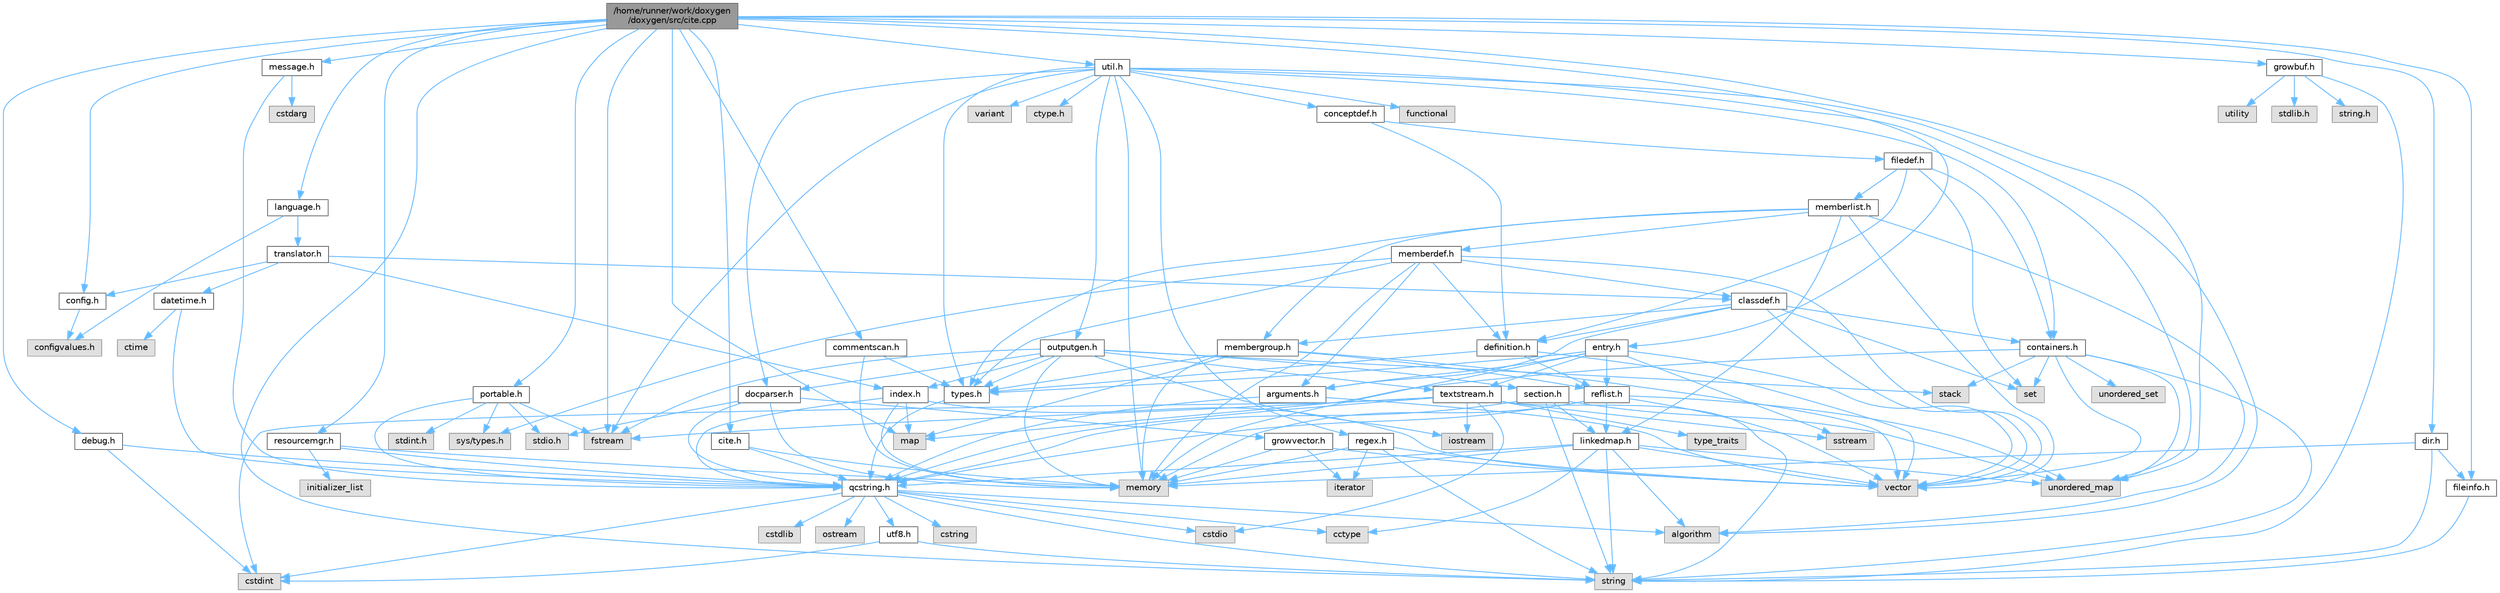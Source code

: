 digraph "/home/runner/work/doxygen/doxygen/src/cite.cpp"
{
 // INTERACTIVE_SVG=YES
 // LATEX_PDF_SIZE
  bgcolor="transparent";
  edge [fontname=Helvetica,fontsize=10,labelfontname=Helvetica,labelfontsize=10];
  node [fontname=Helvetica,fontsize=10,shape=box,height=0.2,width=0.4];
  Node1 [id="Node000001",label="/home/runner/work/doxygen\l/doxygen/src/cite.cpp",height=0.2,width=0.4,color="gray40", fillcolor="grey60", style="filled", fontcolor="black",tooltip=" "];
  Node1 -> Node2 [id="edge1_Node000001_Node000002",color="steelblue1",style="solid",tooltip=" "];
  Node2 [id="Node000002",label="cite.h",height=0.2,width=0.4,color="grey40", fillcolor="white", style="filled",URL="$d7/d69/cite_8h.html",tooltip=" "];
  Node2 -> Node3 [id="edge2_Node000002_Node000003",color="steelblue1",style="solid",tooltip=" "];
  Node3 [id="Node000003",label="memory",height=0.2,width=0.4,color="grey60", fillcolor="#E0E0E0", style="filled",tooltip=" "];
  Node2 -> Node4 [id="edge3_Node000002_Node000004",color="steelblue1",style="solid",tooltip=" "];
  Node4 [id="Node000004",label="qcstring.h",height=0.2,width=0.4,color="grey40", fillcolor="white", style="filled",URL="$d7/d5c/qcstring_8h.html",tooltip=" "];
  Node4 -> Node5 [id="edge4_Node000004_Node000005",color="steelblue1",style="solid",tooltip=" "];
  Node5 [id="Node000005",label="string",height=0.2,width=0.4,color="grey60", fillcolor="#E0E0E0", style="filled",tooltip=" "];
  Node4 -> Node6 [id="edge5_Node000004_Node000006",color="steelblue1",style="solid",tooltip=" "];
  Node6 [id="Node000006",label="algorithm",height=0.2,width=0.4,color="grey60", fillcolor="#E0E0E0", style="filled",tooltip=" "];
  Node4 -> Node7 [id="edge6_Node000004_Node000007",color="steelblue1",style="solid",tooltip=" "];
  Node7 [id="Node000007",label="cctype",height=0.2,width=0.4,color="grey60", fillcolor="#E0E0E0", style="filled",tooltip=" "];
  Node4 -> Node8 [id="edge7_Node000004_Node000008",color="steelblue1",style="solid",tooltip=" "];
  Node8 [id="Node000008",label="cstring",height=0.2,width=0.4,color="grey60", fillcolor="#E0E0E0", style="filled",tooltip=" "];
  Node4 -> Node9 [id="edge8_Node000004_Node000009",color="steelblue1",style="solid",tooltip=" "];
  Node9 [id="Node000009",label="cstdio",height=0.2,width=0.4,color="grey60", fillcolor="#E0E0E0", style="filled",tooltip=" "];
  Node4 -> Node10 [id="edge9_Node000004_Node000010",color="steelblue1",style="solid",tooltip=" "];
  Node10 [id="Node000010",label="cstdlib",height=0.2,width=0.4,color="grey60", fillcolor="#E0E0E0", style="filled",tooltip=" "];
  Node4 -> Node11 [id="edge10_Node000004_Node000011",color="steelblue1",style="solid",tooltip=" "];
  Node11 [id="Node000011",label="cstdint",height=0.2,width=0.4,color="grey60", fillcolor="#E0E0E0", style="filled",tooltip=" "];
  Node4 -> Node12 [id="edge11_Node000004_Node000012",color="steelblue1",style="solid",tooltip=" "];
  Node12 [id="Node000012",label="ostream",height=0.2,width=0.4,color="grey60", fillcolor="#E0E0E0", style="filled",tooltip=" "];
  Node4 -> Node13 [id="edge12_Node000004_Node000013",color="steelblue1",style="solid",tooltip=" "];
  Node13 [id="Node000013",label="utf8.h",height=0.2,width=0.4,color="grey40", fillcolor="white", style="filled",URL="$db/d7c/utf8_8h.html",tooltip="Various UTF8 related helper functions."];
  Node13 -> Node11 [id="edge13_Node000013_Node000011",color="steelblue1",style="solid",tooltip=" "];
  Node13 -> Node5 [id="edge14_Node000013_Node000005",color="steelblue1",style="solid",tooltip=" "];
  Node1 -> Node14 [id="edge15_Node000001_Node000014",color="steelblue1",style="solid",tooltip=" "];
  Node14 [id="Node000014",label="config.h",height=0.2,width=0.4,color="grey40", fillcolor="white", style="filled",URL="$db/d16/config_8h.html",tooltip=" "];
  Node14 -> Node15 [id="edge16_Node000014_Node000015",color="steelblue1",style="solid",tooltip=" "];
  Node15 [id="Node000015",label="configvalues.h",height=0.2,width=0.4,color="grey60", fillcolor="#E0E0E0", style="filled",tooltip=" "];
  Node1 -> Node16 [id="edge17_Node000001_Node000016",color="steelblue1",style="solid",tooltip=" "];
  Node16 [id="Node000016",label="language.h",height=0.2,width=0.4,color="grey40", fillcolor="white", style="filled",URL="$d8/dce/language_8h.html",tooltip=" "];
  Node16 -> Node17 [id="edge18_Node000016_Node000017",color="steelblue1",style="solid",tooltip=" "];
  Node17 [id="Node000017",label="translator.h",height=0.2,width=0.4,color="grey40", fillcolor="white", style="filled",URL="$d9/df1/translator_8h.html",tooltip=" "];
  Node17 -> Node18 [id="edge19_Node000017_Node000018",color="steelblue1",style="solid",tooltip=" "];
  Node18 [id="Node000018",label="classdef.h",height=0.2,width=0.4,color="grey40", fillcolor="white", style="filled",URL="$d1/da6/classdef_8h.html",tooltip=" "];
  Node18 -> Node19 [id="edge20_Node000018_Node000019",color="steelblue1",style="solid",tooltip=" "];
  Node19 [id="Node000019",label="vector",height=0.2,width=0.4,color="grey60", fillcolor="#E0E0E0", style="filled",tooltip=" "];
  Node18 -> Node20 [id="edge21_Node000018_Node000020",color="steelblue1",style="solid",tooltip=" "];
  Node20 [id="Node000020",label="set",height=0.2,width=0.4,color="grey60", fillcolor="#E0E0E0", style="filled",tooltip=" "];
  Node18 -> Node21 [id="edge22_Node000018_Node000021",color="steelblue1",style="solid",tooltip=" "];
  Node21 [id="Node000021",label="containers.h",height=0.2,width=0.4,color="grey40", fillcolor="white", style="filled",URL="$d5/d75/containers_8h.html",tooltip=" "];
  Node21 -> Node19 [id="edge23_Node000021_Node000019",color="steelblue1",style="solid",tooltip=" "];
  Node21 -> Node5 [id="edge24_Node000021_Node000005",color="steelblue1",style="solid",tooltip=" "];
  Node21 -> Node20 [id="edge25_Node000021_Node000020",color="steelblue1",style="solid",tooltip=" "];
  Node21 -> Node22 [id="edge26_Node000021_Node000022",color="steelblue1",style="solid",tooltip=" "];
  Node22 [id="Node000022",label="map",height=0.2,width=0.4,color="grey60", fillcolor="#E0E0E0", style="filled",tooltip=" "];
  Node21 -> Node23 [id="edge27_Node000021_Node000023",color="steelblue1",style="solid",tooltip=" "];
  Node23 [id="Node000023",label="unordered_set",height=0.2,width=0.4,color="grey60", fillcolor="#E0E0E0", style="filled",tooltip=" "];
  Node21 -> Node24 [id="edge28_Node000021_Node000024",color="steelblue1",style="solid",tooltip=" "];
  Node24 [id="Node000024",label="unordered_map",height=0.2,width=0.4,color="grey60", fillcolor="#E0E0E0", style="filled",tooltip=" "];
  Node21 -> Node25 [id="edge29_Node000021_Node000025",color="steelblue1",style="solid",tooltip=" "];
  Node25 [id="Node000025",label="stack",height=0.2,width=0.4,color="grey60", fillcolor="#E0E0E0", style="filled",tooltip=" "];
  Node18 -> Node26 [id="edge30_Node000018_Node000026",color="steelblue1",style="solid",tooltip=" "];
  Node26 [id="Node000026",label="definition.h",height=0.2,width=0.4,color="grey40", fillcolor="white", style="filled",URL="$df/da1/definition_8h.html",tooltip=" "];
  Node26 -> Node19 [id="edge31_Node000026_Node000019",color="steelblue1",style="solid",tooltip=" "];
  Node26 -> Node27 [id="edge32_Node000026_Node000027",color="steelblue1",style="solid",tooltip=" "];
  Node27 [id="Node000027",label="types.h",height=0.2,width=0.4,color="grey40", fillcolor="white", style="filled",URL="$d9/d49/types_8h.html",tooltip="This file contains a number of basic enums and types."];
  Node27 -> Node4 [id="edge33_Node000027_Node000004",color="steelblue1",style="solid",tooltip=" "];
  Node26 -> Node28 [id="edge34_Node000026_Node000028",color="steelblue1",style="solid",tooltip=" "];
  Node28 [id="Node000028",label="reflist.h",height=0.2,width=0.4,color="grey40", fillcolor="white", style="filled",URL="$d1/d02/reflist_8h.html",tooltip=" "];
  Node28 -> Node19 [id="edge35_Node000028_Node000019",color="steelblue1",style="solid",tooltip=" "];
  Node28 -> Node24 [id="edge36_Node000028_Node000024",color="steelblue1",style="solid",tooltip=" "];
  Node28 -> Node3 [id="edge37_Node000028_Node000003",color="steelblue1",style="solid",tooltip=" "];
  Node28 -> Node4 [id="edge38_Node000028_Node000004",color="steelblue1",style="solid",tooltip=" "];
  Node28 -> Node29 [id="edge39_Node000028_Node000029",color="steelblue1",style="solid",tooltip=" "];
  Node29 [id="Node000029",label="linkedmap.h",height=0.2,width=0.4,color="grey40", fillcolor="white", style="filled",URL="$da/de1/linkedmap_8h.html",tooltip=" "];
  Node29 -> Node24 [id="edge40_Node000029_Node000024",color="steelblue1",style="solid",tooltip=" "];
  Node29 -> Node19 [id="edge41_Node000029_Node000019",color="steelblue1",style="solid",tooltip=" "];
  Node29 -> Node3 [id="edge42_Node000029_Node000003",color="steelblue1",style="solid",tooltip=" "];
  Node29 -> Node5 [id="edge43_Node000029_Node000005",color="steelblue1",style="solid",tooltip=" "];
  Node29 -> Node6 [id="edge44_Node000029_Node000006",color="steelblue1",style="solid",tooltip=" "];
  Node29 -> Node7 [id="edge45_Node000029_Node000007",color="steelblue1",style="solid",tooltip=" "];
  Node29 -> Node4 [id="edge46_Node000029_Node000004",color="steelblue1",style="solid",tooltip=" "];
  Node18 -> Node30 [id="edge47_Node000018_Node000030",color="steelblue1",style="solid",tooltip=" "];
  Node30 [id="Node000030",label="arguments.h",height=0.2,width=0.4,color="grey40", fillcolor="white", style="filled",URL="$df/d9b/arguments_8h.html",tooltip=" "];
  Node30 -> Node19 [id="edge48_Node000030_Node000019",color="steelblue1",style="solid",tooltip=" "];
  Node30 -> Node4 [id="edge49_Node000030_Node000004",color="steelblue1",style="solid",tooltip=" "];
  Node18 -> Node31 [id="edge50_Node000018_Node000031",color="steelblue1",style="solid",tooltip=" "];
  Node31 [id="Node000031",label="membergroup.h",height=0.2,width=0.4,color="grey40", fillcolor="white", style="filled",URL="$d9/d11/membergroup_8h.html",tooltip=" "];
  Node31 -> Node19 [id="edge51_Node000031_Node000019",color="steelblue1",style="solid",tooltip=" "];
  Node31 -> Node22 [id="edge52_Node000031_Node000022",color="steelblue1",style="solid",tooltip=" "];
  Node31 -> Node3 [id="edge53_Node000031_Node000003",color="steelblue1",style="solid",tooltip=" "];
  Node31 -> Node27 [id="edge54_Node000031_Node000027",color="steelblue1",style="solid",tooltip=" "];
  Node31 -> Node28 [id="edge55_Node000031_Node000028",color="steelblue1",style="solid",tooltip=" "];
  Node17 -> Node14 [id="edge56_Node000017_Node000014",color="steelblue1",style="solid",tooltip=" "];
  Node17 -> Node32 [id="edge57_Node000017_Node000032",color="steelblue1",style="solid",tooltip=" "];
  Node32 [id="Node000032",label="datetime.h",height=0.2,width=0.4,color="grey40", fillcolor="white", style="filled",URL="$de/d1b/datetime_8h.html",tooltip=" "];
  Node32 -> Node33 [id="edge58_Node000032_Node000033",color="steelblue1",style="solid",tooltip=" "];
  Node33 [id="Node000033",label="ctime",height=0.2,width=0.4,color="grey60", fillcolor="#E0E0E0", style="filled",tooltip=" "];
  Node32 -> Node4 [id="edge59_Node000032_Node000004",color="steelblue1",style="solid",tooltip=" "];
  Node17 -> Node34 [id="edge60_Node000017_Node000034",color="steelblue1",style="solid",tooltip=" "];
  Node34 [id="Node000034",label="index.h",height=0.2,width=0.4,color="grey40", fillcolor="white", style="filled",URL="$d1/db5/index_8h.html",tooltip=" "];
  Node34 -> Node3 [id="edge61_Node000034_Node000003",color="steelblue1",style="solid",tooltip=" "];
  Node34 -> Node19 [id="edge62_Node000034_Node000019",color="steelblue1",style="solid",tooltip=" "];
  Node34 -> Node22 [id="edge63_Node000034_Node000022",color="steelblue1",style="solid",tooltip=" "];
  Node34 -> Node4 [id="edge64_Node000034_Node000004",color="steelblue1",style="solid",tooltip=" "];
  Node16 -> Node15 [id="edge65_Node000016_Node000015",color="steelblue1",style="solid",tooltip=" "];
  Node1 -> Node35 [id="edge66_Node000001_Node000035",color="steelblue1",style="solid",tooltip=" "];
  Node35 [id="Node000035",label="message.h",height=0.2,width=0.4,color="grey40", fillcolor="white", style="filled",URL="$d2/d0d/message_8h.html",tooltip=" "];
  Node35 -> Node36 [id="edge67_Node000035_Node000036",color="steelblue1",style="solid",tooltip=" "];
  Node36 [id="Node000036",label="cstdarg",height=0.2,width=0.4,color="grey60", fillcolor="#E0E0E0", style="filled",tooltip=" "];
  Node35 -> Node4 [id="edge68_Node000035_Node000004",color="steelblue1",style="solid",tooltip=" "];
  Node1 -> Node37 [id="edge69_Node000001_Node000037",color="steelblue1",style="solid",tooltip=" "];
  Node37 [id="Node000037",label="portable.h",height=0.2,width=0.4,color="grey40", fillcolor="white", style="filled",URL="$d2/de2/portable_8h.html",tooltip="Portable versions of functions that are platform dependent."];
  Node37 -> Node38 [id="edge70_Node000037_Node000038",color="steelblue1",style="solid",tooltip=" "];
  Node38 [id="Node000038",label="stdio.h",height=0.2,width=0.4,color="grey60", fillcolor="#E0E0E0", style="filled",tooltip=" "];
  Node37 -> Node39 [id="edge71_Node000037_Node000039",color="steelblue1",style="solid",tooltip=" "];
  Node39 [id="Node000039",label="sys/types.h",height=0.2,width=0.4,color="grey60", fillcolor="#E0E0E0", style="filled",tooltip=" "];
  Node37 -> Node40 [id="edge72_Node000037_Node000040",color="steelblue1",style="solid",tooltip=" "];
  Node40 [id="Node000040",label="stdint.h",height=0.2,width=0.4,color="grey60", fillcolor="#E0E0E0", style="filled",tooltip=" "];
  Node37 -> Node41 [id="edge73_Node000037_Node000041",color="steelblue1",style="solid",tooltip=" "];
  Node41 [id="Node000041",label="fstream",height=0.2,width=0.4,color="grey60", fillcolor="#E0E0E0", style="filled",tooltip=" "];
  Node37 -> Node4 [id="edge74_Node000037_Node000004",color="steelblue1",style="solid",tooltip=" "];
  Node1 -> Node42 [id="edge75_Node000001_Node000042",color="steelblue1",style="solid",tooltip=" "];
  Node42 [id="Node000042",label="resourcemgr.h",height=0.2,width=0.4,color="grey40", fillcolor="white", style="filled",URL="$d6/d07/resourcemgr_8h.html",tooltip=" "];
  Node42 -> Node3 [id="edge76_Node000042_Node000003",color="steelblue1",style="solid",tooltip=" "];
  Node42 -> Node43 [id="edge77_Node000042_Node000043",color="steelblue1",style="solid",tooltip=" "];
  Node43 [id="Node000043",label="initializer_list",height=0.2,width=0.4,color="grey60", fillcolor="#E0E0E0", style="filled",tooltip=" "];
  Node42 -> Node4 [id="edge78_Node000042_Node000004",color="steelblue1",style="solid",tooltip=" "];
  Node1 -> Node44 [id="edge79_Node000001_Node000044",color="steelblue1",style="solid",tooltip=" "];
  Node44 [id="Node000044",label="util.h",height=0.2,width=0.4,color="grey40", fillcolor="white", style="filled",URL="$d8/d3c/util_8h.html",tooltip="A bunch of utility functions."];
  Node44 -> Node3 [id="edge80_Node000044_Node000003",color="steelblue1",style="solid",tooltip=" "];
  Node44 -> Node24 [id="edge81_Node000044_Node000024",color="steelblue1",style="solid",tooltip=" "];
  Node44 -> Node6 [id="edge82_Node000044_Node000006",color="steelblue1",style="solid",tooltip=" "];
  Node44 -> Node45 [id="edge83_Node000044_Node000045",color="steelblue1",style="solid",tooltip=" "];
  Node45 [id="Node000045",label="functional",height=0.2,width=0.4,color="grey60", fillcolor="#E0E0E0", style="filled",tooltip=" "];
  Node44 -> Node41 [id="edge84_Node000044_Node000041",color="steelblue1",style="solid",tooltip=" "];
  Node44 -> Node46 [id="edge85_Node000044_Node000046",color="steelblue1",style="solid",tooltip=" "];
  Node46 [id="Node000046",label="variant",height=0.2,width=0.4,color="grey60", fillcolor="#E0E0E0", style="filled",tooltip=" "];
  Node44 -> Node47 [id="edge86_Node000044_Node000047",color="steelblue1",style="solid",tooltip=" "];
  Node47 [id="Node000047",label="ctype.h",height=0.2,width=0.4,color="grey60", fillcolor="#E0E0E0", style="filled",tooltip=" "];
  Node44 -> Node27 [id="edge87_Node000044_Node000027",color="steelblue1",style="solid",tooltip=" "];
  Node44 -> Node48 [id="edge88_Node000044_Node000048",color="steelblue1",style="solid",tooltip=" "];
  Node48 [id="Node000048",label="docparser.h",height=0.2,width=0.4,color="grey40", fillcolor="white", style="filled",URL="$de/d9c/docparser_8h.html",tooltip=" "];
  Node48 -> Node38 [id="edge89_Node000048_Node000038",color="steelblue1",style="solid",tooltip=" "];
  Node48 -> Node3 [id="edge90_Node000048_Node000003",color="steelblue1",style="solid",tooltip=" "];
  Node48 -> Node4 [id="edge91_Node000048_Node000004",color="steelblue1",style="solid",tooltip=" "];
  Node48 -> Node49 [id="edge92_Node000048_Node000049",color="steelblue1",style="solid",tooltip=" "];
  Node49 [id="Node000049",label="growvector.h",height=0.2,width=0.4,color="grey40", fillcolor="white", style="filled",URL="$d7/d50/growvector_8h.html",tooltip=" "];
  Node49 -> Node19 [id="edge93_Node000049_Node000019",color="steelblue1",style="solid",tooltip=" "];
  Node49 -> Node3 [id="edge94_Node000049_Node000003",color="steelblue1",style="solid",tooltip=" "];
  Node49 -> Node50 [id="edge95_Node000049_Node000050",color="steelblue1",style="solid",tooltip=" "];
  Node50 [id="Node000050",label="iterator",height=0.2,width=0.4,color="grey60", fillcolor="#E0E0E0", style="filled",tooltip=" "];
  Node44 -> Node21 [id="edge96_Node000044_Node000021",color="steelblue1",style="solid",tooltip=" "];
  Node44 -> Node51 [id="edge97_Node000044_Node000051",color="steelblue1",style="solid",tooltip=" "];
  Node51 [id="Node000051",label="outputgen.h",height=0.2,width=0.4,color="grey40", fillcolor="white", style="filled",URL="$df/d06/outputgen_8h.html",tooltip=" "];
  Node51 -> Node3 [id="edge98_Node000051_Node000003",color="steelblue1",style="solid",tooltip=" "];
  Node51 -> Node25 [id="edge99_Node000051_Node000025",color="steelblue1",style="solid",tooltip=" "];
  Node51 -> Node52 [id="edge100_Node000051_Node000052",color="steelblue1",style="solid",tooltip=" "];
  Node52 [id="Node000052",label="iostream",height=0.2,width=0.4,color="grey60", fillcolor="#E0E0E0", style="filled",tooltip=" "];
  Node51 -> Node41 [id="edge101_Node000051_Node000041",color="steelblue1",style="solid",tooltip=" "];
  Node51 -> Node27 [id="edge102_Node000051_Node000027",color="steelblue1",style="solid",tooltip=" "];
  Node51 -> Node34 [id="edge103_Node000051_Node000034",color="steelblue1",style="solid",tooltip=" "];
  Node51 -> Node53 [id="edge104_Node000051_Node000053",color="steelblue1",style="solid",tooltip=" "];
  Node53 [id="Node000053",label="section.h",height=0.2,width=0.4,color="grey40", fillcolor="white", style="filled",URL="$d1/d2a/section_8h.html",tooltip=" "];
  Node53 -> Node5 [id="edge105_Node000053_Node000005",color="steelblue1",style="solid",tooltip=" "];
  Node53 -> Node24 [id="edge106_Node000053_Node000024",color="steelblue1",style="solid",tooltip=" "];
  Node53 -> Node4 [id="edge107_Node000053_Node000004",color="steelblue1",style="solid",tooltip=" "];
  Node53 -> Node29 [id="edge108_Node000053_Node000029",color="steelblue1",style="solid",tooltip=" "];
  Node51 -> Node54 [id="edge109_Node000051_Node000054",color="steelblue1",style="solid",tooltip=" "];
  Node54 [id="Node000054",label="textstream.h",height=0.2,width=0.4,color="grey40", fillcolor="white", style="filled",URL="$d4/d7d/textstream_8h.html",tooltip=" "];
  Node54 -> Node5 [id="edge110_Node000054_Node000005",color="steelblue1",style="solid",tooltip=" "];
  Node54 -> Node52 [id="edge111_Node000054_Node000052",color="steelblue1",style="solid",tooltip=" "];
  Node54 -> Node55 [id="edge112_Node000054_Node000055",color="steelblue1",style="solid",tooltip=" "];
  Node55 [id="Node000055",label="sstream",height=0.2,width=0.4,color="grey60", fillcolor="#E0E0E0", style="filled",tooltip=" "];
  Node54 -> Node11 [id="edge113_Node000054_Node000011",color="steelblue1",style="solid",tooltip=" "];
  Node54 -> Node9 [id="edge114_Node000054_Node000009",color="steelblue1",style="solid",tooltip=" "];
  Node54 -> Node41 [id="edge115_Node000054_Node000041",color="steelblue1",style="solid",tooltip=" "];
  Node54 -> Node56 [id="edge116_Node000054_Node000056",color="steelblue1",style="solid",tooltip=" "];
  Node56 [id="Node000056",label="type_traits",height=0.2,width=0.4,color="grey60", fillcolor="#E0E0E0", style="filled",tooltip=" "];
  Node54 -> Node4 [id="edge117_Node000054_Node000004",color="steelblue1",style="solid",tooltip=" "];
  Node51 -> Node48 [id="edge118_Node000051_Node000048",color="steelblue1",style="solid",tooltip=" "];
  Node44 -> Node57 [id="edge119_Node000044_Node000057",color="steelblue1",style="solid",tooltip=" "];
  Node57 [id="Node000057",label="regex.h",height=0.2,width=0.4,color="grey40", fillcolor="white", style="filled",URL="$d1/d21/regex_8h.html",tooltip=" "];
  Node57 -> Node3 [id="edge120_Node000057_Node000003",color="steelblue1",style="solid",tooltip=" "];
  Node57 -> Node5 [id="edge121_Node000057_Node000005",color="steelblue1",style="solid",tooltip=" "];
  Node57 -> Node19 [id="edge122_Node000057_Node000019",color="steelblue1",style="solid",tooltip=" "];
  Node57 -> Node50 [id="edge123_Node000057_Node000050",color="steelblue1",style="solid",tooltip=" "];
  Node44 -> Node58 [id="edge124_Node000044_Node000058",color="steelblue1",style="solid",tooltip=" "];
  Node58 [id="Node000058",label="conceptdef.h",height=0.2,width=0.4,color="grey40", fillcolor="white", style="filled",URL="$da/df1/conceptdef_8h.html",tooltip=" "];
  Node58 -> Node26 [id="edge125_Node000058_Node000026",color="steelblue1",style="solid",tooltip=" "];
  Node58 -> Node59 [id="edge126_Node000058_Node000059",color="steelblue1",style="solid",tooltip=" "];
  Node59 [id="Node000059",label="filedef.h",height=0.2,width=0.4,color="grey40", fillcolor="white", style="filled",URL="$d4/d3a/filedef_8h.html",tooltip=" "];
  Node59 -> Node20 [id="edge127_Node000059_Node000020",color="steelblue1",style="solid",tooltip=" "];
  Node59 -> Node26 [id="edge128_Node000059_Node000026",color="steelblue1",style="solid",tooltip=" "];
  Node59 -> Node60 [id="edge129_Node000059_Node000060",color="steelblue1",style="solid",tooltip=" "];
  Node60 [id="Node000060",label="memberlist.h",height=0.2,width=0.4,color="grey40", fillcolor="white", style="filled",URL="$dd/d78/memberlist_8h.html",tooltip=" "];
  Node60 -> Node19 [id="edge130_Node000060_Node000019",color="steelblue1",style="solid",tooltip=" "];
  Node60 -> Node6 [id="edge131_Node000060_Node000006",color="steelblue1",style="solid",tooltip=" "];
  Node60 -> Node61 [id="edge132_Node000060_Node000061",color="steelblue1",style="solid",tooltip=" "];
  Node61 [id="Node000061",label="memberdef.h",height=0.2,width=0.4,color="grey40", fillcolor="white", style="filled",URL="$d4/d46/memberdef_8h.html",tooltip=" "];
  Node61 -> Node19 [id="edge133_Node000061_Node000019",color="steelblue1",style="solid",tooltip=" "];
  Node61 -> Node3 [id="edge134_Node000061_Node000003",color="steelblue1",style="solid",tooltip=" "];
  Node61 -> Node39 [id="edge135_Node000061_Node000039",color="steelblue1",style="solid",tooltip=" "];
  Node61 -> Node27 [id="edge136_Node000061_Node000027",color="steelblue1",style="solid",tooltip=" "];
  Node61 -> Node26 [id="edge137_Node000061_Node000026",color="steelblue1",style="solid",tooltip=" "];
  Node61 -> Node30 [id="edge138_Node000061_Node000030",color="steelblue1",style="solid",tooltip=" "];
  Node61 -> Node18 [id="edge139_Node000061_Node000018",color="steelblue1",style="solid",tooltip=" "];
  Node60 -> Node29 [id="edge140_Node000060_Node000029",color="steelblue1",style="solid",tooltip=" "];
  Node60 -> Node27 [id="edge141_Node000060_Node000027",color="steelblue1",style="solid",tooltip=" "];
  Node60 -> Node31 [id="edge142_Node000060_Node000031",color="steelblue1",style="solid",tooltip=" "];
  Node59 -> Node21 [id="edge143_Node000059_Node000021",color="steelblue1",style="solid",tooltip=" "];
  Node1 -> Node62 [id="edge144_Node000001_Node000062",color="steelblue1",style="solid",tooltip=" "];
  Node62 [id="Node000062",label="debug.h",height=0.2,width=0.4,color="grey40", fillcolor="white", style="filled",URL="$db/d16/debug_8h.html",tooltip=" "];
  Node62 -> Node11 [id="edge145_Node000062_Node000011",color="steelblue1",style="solid",tooltip=" "];
  Node62 -> Node4 [id="edge146_Node000062_Node000004",color="steelblue1",style="solid",tooltip=" "];
  Node1 -> Node63 [id="edge147_Node000001_Node000063",color="steelblue1",style="solid",tooltip=" "];
  Node63 [id="Node000063",label="fileinfo.h",height=0.2,width=0.4,color="grey40", fillcolor="white", style="filled",URL="$df/d45/fileinfo_8h.html",tooltip=" "];
  Node63 -> Node5 [id="edge148_Node000063_Node000005",color="steelblue1",style="solid",tooltip=" "];
  Node1 -> Node64 [id="edge149_Node000001_Node000064",color="steelblue1",style="solid",tooltip=" "];
  Node64 [id="Node000064",label="dir.h",height=0.2,width=0.4,color="grey40", fillcolor="white", style="filled",URL="$df/d9c/dir_8h.html",tooltip=" "];
  Node64 -> Node5 [id="edge150_Node000064_Node000005",color="steelblue1",style="solid",tooltip=" "];
  Node64 -> Node3 [id="edge151_Node000064_Node000003",color="steelblue1",style="solid",tooltip=" "];
  Node64 -> Node63 [id="edge152_Node000064_Node000063",color="steelblue1",style="solid",tooltip=" "];
  Node1 -> Node65 [id="edge153_Node000001_Node000065",color="steelblue1",style="solid",tooltip=" "];
  Node65 [id="Node000065",label="growbuf.h",height=0.2,width=0.4,color="grey40", fillcolor="white", style="filled",URL="$dd/d72/growbuf_8h.html",tooltip=" "];
  Node65 -> Node66 [id="edge154_Node000065_Node000066",color="steelblue1",style="solid",tooltip=" "];
  Node66 [id="Node000066",label="utility",height=0.2,width=0.4,color="grey60", fillcolor="#E0E0E0", style="filled",tooltip=" "];
  Node65 -> Node67 [id="edge155_Node000065_Node000067",color="steelblue1",style="solid",tooltip=" "];
  Node67 [id="Node000067",label="stdlib.h",height=0.2,width=0.4,color="grey60", fillcolor="#E0E0E0", style="filled",tooltip=" "];
  Node65 -> Node68 [id="edge156_Node000065_Node000068",color="steelblue1",style="solid",tooltip=" "];
  Node68 [id="Node000068",label="string.h",height=0.2,width=0.4,color="grey60", fillcolor="#E0E0E0", style="filled",tooltip=" "];
  Node65 -> Node5 [id="edge157_Node000065_Node000005",color="steelblue1",style="solid",tooltip=" "];
  Node1 -> Node69 [id="edge158_Node000001_Node000069",color="steelblue1",style="solid",tooltip=" "];
  Node69 [id="Node000069",label="entry.h",height=0.2,width=0.4,color="grey40", fillcolor="white", style="filled",URL="$d1/dc6/entry_8h.html",tooltip=" "];
  Node69 -> Node19 [id="edge159_Node000069_Node000019",color="steelblue1",style="solid",tooltip=" "];
  Node69 -> Node3 [id="edge160_Node000069_Node000003",color="steelblue1",style="solid",tooltip=" "];
  Node69 -> Node55 [id="edge161_Node000069_Node000055",color="steelblue1",style="solid",tooltip=" "];
  Node69 -> Node27 [id="edge162_Node000069_Node000027",color="steelblue1",style="solid",tooltip=" "];
  Node69 -> Node30 [id="edge163_Node000069_Node000030",color="steelblue1",style="solid",tooltip=" "];
  Node69 -> Node28 [id="edge164_Node000069_Node000028",color="steelblue1",style="solid",tooltip=" "];
  Node69 -> Node54 [id="edge165_Node000069_Node000054",color="steelblue1",style="solid",tooltip=" "];
  Node1 -> Node70 [id="edge166_Node000001_Node000070",color="steelblue1",style="solid",tooltip=" "];
  Node70 [id="Node000070",label="commentscan.h",height=0.2,width=0.4,color="grey40", fillcolor="white", style="filled",URL="$db/d0d/commentscan_8h.html",tooltip="Interface for the comment block scanner."];
  Node70 -> Node3 [id="edge167_Node000070_Node000003",color="steelblue1",style="solid",tooltip=" "];
  Node70 -> Node27 [id="edge168_Node000070_Node000027",color="steelblue1",style="solid",tooltip=" "];
  Node1 -> Node22 [id="edge169_Node000001_Node000022",color="steelblue1",style="solid",tooltip=" "];
  Node1 -> Node24 [id="edge170_Node000001_Node000024",color="steelblue1",style="solid",tooltip=" "];
  Node1 -> Node5 [id="edge171_Node000001_Node000005",color="steelblue1",style="solid",tooltip=" "];
  Node1 -> Node41 [id="edge172_Node000001_Node000041",color="steelblue1",style="solid",tooltip=" "];
}
